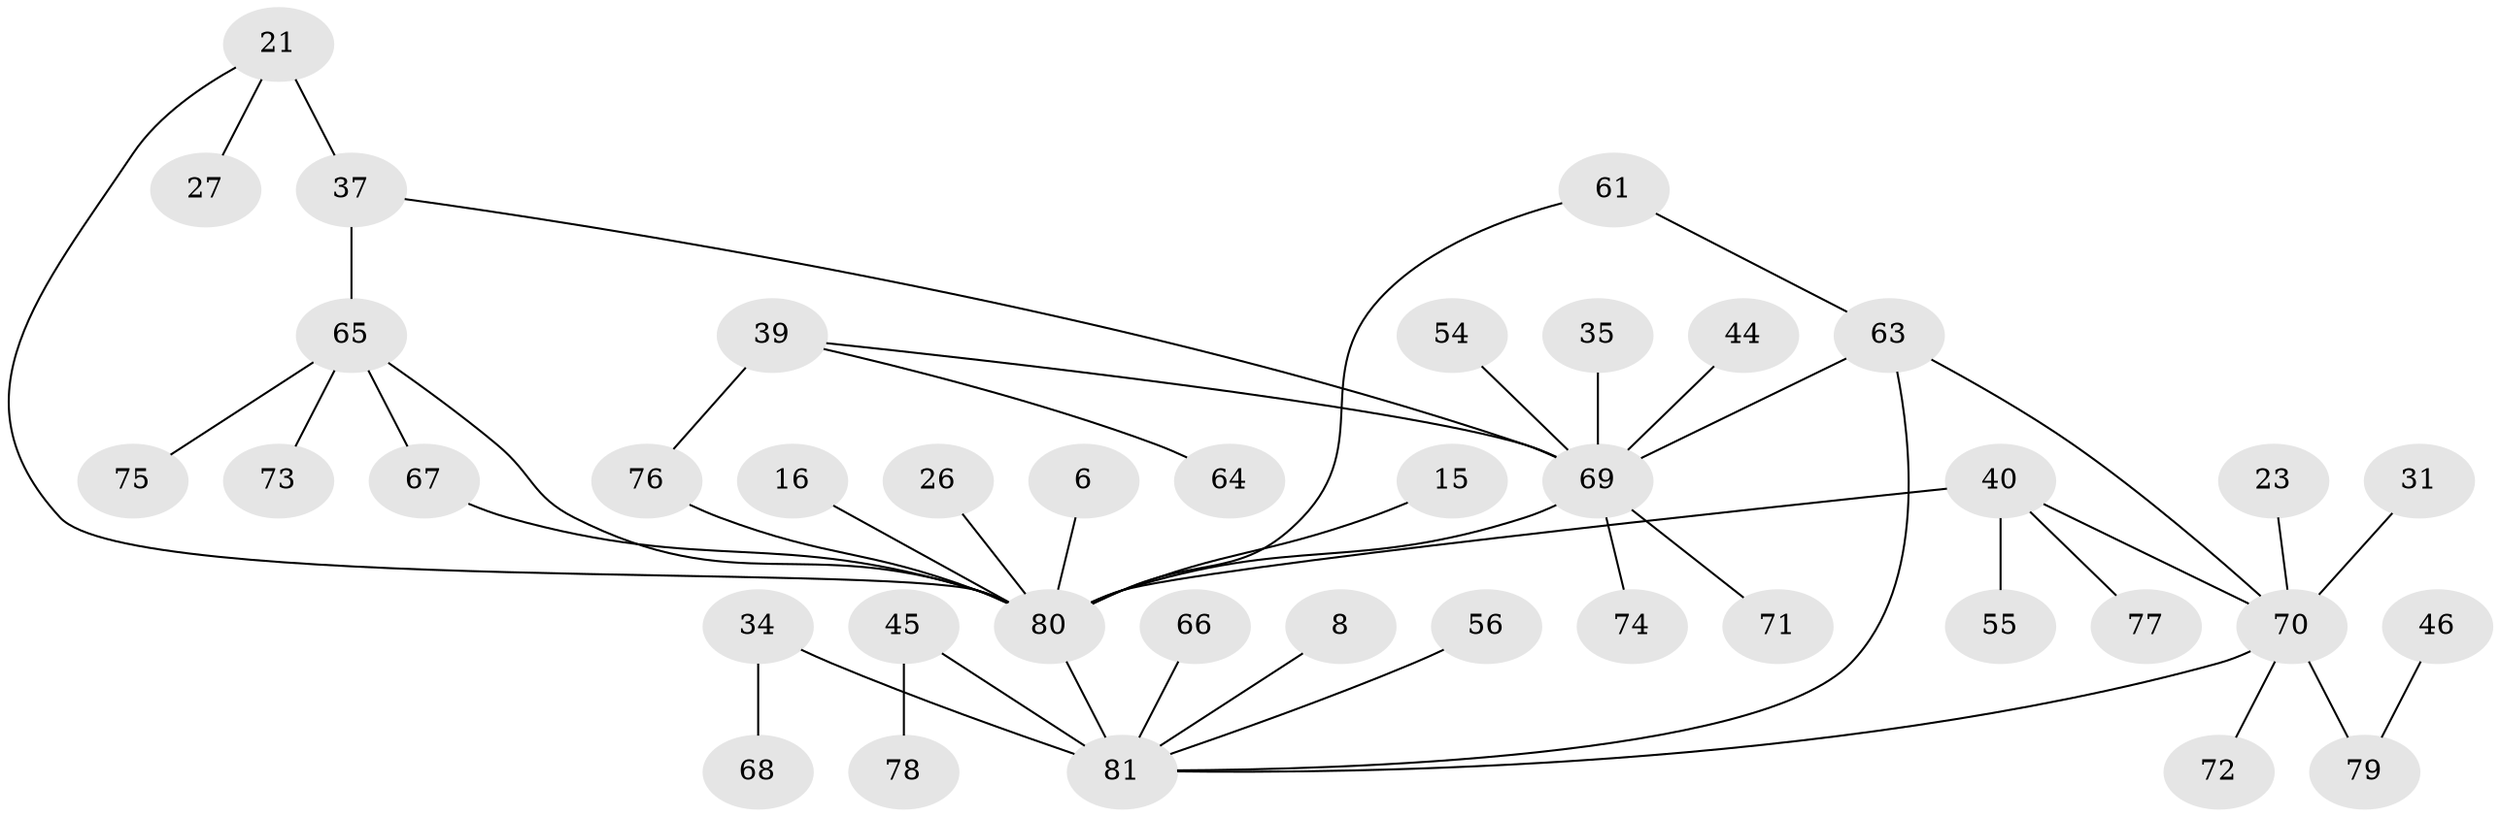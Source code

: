 // original degree distribution, {8: 0.024691358024691357, 4: 0.14814814814814814, 6: 0.037037037037037035, 3: 0.16049382716049382, 1: 0.345679012345679, 5: 0.024691358024691357, 7: 0.012345679012345678, 2: 0.24691358024691357}
// Generated by graph-tools (version 1.1) at 2025/41/03/09/25 04:41:07]
// undirected, 40 vertices, 47 edges
graph export_dot {
graph [start="1"]
  node [color=gray90,style=filled];
  6;
  8;
  15;
  16 [super="+12"];
  21 [super="+20"];
  23;
  26;
  27;
  31;
  34;
  35;
  37;
  39;
  40;
  44;
  45 [super="+18"];
  46;
  54;
  55;
  56;
  61;
  63 [super="+48"];
  64;
  65 [super="+58"];
  66;
  67;
  68;
  69 [super="+60+29+59+53"];
  70 [super="+62+49+17"];
  71;
  72;
  73;
  74;
  75;
  76 [super="+42+47"];
  77;
  78;
  79 [super="+30"];
  80 [super="+11+4+5+24+14"];
  81 [super="+33"];
  6 -- 80;
  8 -- 81;
  15 -- 80;
  16 -- 80;
  21 -- 27;
  21 -- 37 [weight=2];
  21 -- 80;
  23 -- 70;
  26 -- 80;
  31 -- 70;
  34 -- 68;
  34 -- 81;
  35 -- 69;
  37 -- 69;
  37 -- 65;
  39 -- 64;
  39 -- 76 [weight=2];
  39 -- 69;
  40 -- 55;
  40 -- 77;
  40 -- 80 [weight=2];
  40 -- 70;
  44 -- 69;
  45 -- 78;
  45 -- 81;
  46 -- 79;
  54 -- 69;
  56 -- 81;
  61 -- 63;
  61 -- 80;
  63 -- 81;
  63 -- 69 [weight=3];
  63 -- 70;
  65 -- 67;
  65 -- 80;
  65 -- 73;
  65 -- 75;
  66 -- 81;
  67 -- 80;
  69 -- 80 [weight=6];
  69 -- 74;
  69 -- 71;
  70 -- 72;
  70 -- 81 [weight=2];
  70 -- 79 [weight=2];
  76 -- 80;
  80 -- 81 [weight=4];
}
